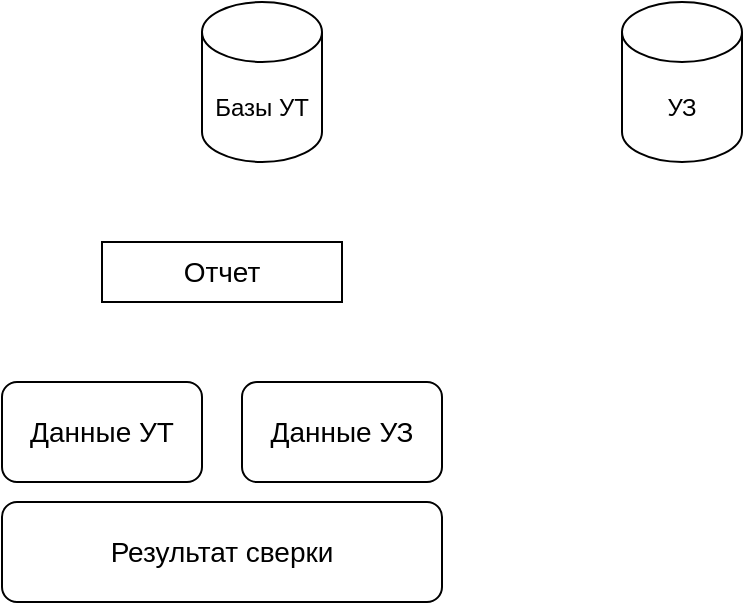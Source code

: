 <mxfile version="18.1.2" type="github">
  <diagram id="Q1uTTFFkZ_5f05ZbbvJC" name="Page-1">
    <mxGraphModel dx="1422" dy="705" grid="1" gridSize="10" guides="1" tooltips="1" connect="1" arrows="1" fold="1" page="1" pageScale="1" pageWidth="827" pageHeight="1169" math="0" shadow="0">
      <root>
        <mxCell id="0" />
        <mxCell id="1" parent="0" />
        <mxCell id="LeN4hAV1XRq7jTA7z-1F-2" value="Базы УТ&lt;br&gt;" style="shape=cylinder3;whiteSpace=wrap;html=1;boundedLbl=1;backgroundOutline=1;size=15;" vertex="1" parent="1">
          <mxGeometry x="250" y="90" width="60" height="80" as="geometry" />
        </mxCell>
        <mxCell id="LeN4hAV1XRq7jTA7z-1F-3" value="УЗ&lt;br&gt;" style="shape=cylinder3;whiteSpace=wrap;html=1;boundedLbl=1;backgroundOutline=1;size=15;" vertex="1" parent="1">
          <mxGeometry x="460" y="90" width="60" height="80" as="geometry" />
        </mxCell>
        <mxCell id="LeN4hAV1XRq7jTA7z-1F-13" value="Отчет&lt;br&gt;" style="rounded=0;whiteSpace=wrap;html=1;fontSize=14;" vertex="1" parent="1">
          <mxGeometry x="200" y="210" width="120" height="30" as="geometry" />
        </mxCell>
        <mxCell id="LeN4hAV1XRq7jTA7z-1F-19" value="Данные УТ&lt;br&gt;" style="rounded=1;whiteSpace=wrap;html=1;fontSize=14;" vertex="1" parent="1">
          <mxGeometry x="150" y="280" width="100" height="50" as="geometry" />
        </mxCell>
        <mxCell id="LeN4hAV1XRq7jTA7z-1F-20" value="Данные УЗ" style="rounded=1;whiteSpace=wrap;html=1;fontSize=14;" vertex="1" parent="1">
          <mxGeometry x="270" y="280" width="100" height="50" as="geometry" />
        </mxCell>
        <mxCell id="LeN4hAV1XRq7jTA7z-1F-21" value="Результат сверки" style="rounded=1;whiteSpace=wrap;html=1;fontSize=14;" vertex="1" parent="1">
          <mxGeometry x="150" y="340" width="220" height="50" as="geometry" />
        </mxCell>
      </root>
    </mxGraphModel>
  </diagram>
</mxfile>
